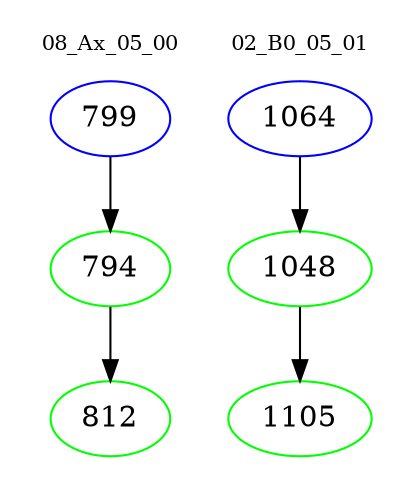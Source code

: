 digraph{
subgraph cluster_0 {
color = white
label = "08_Ax_05_00";
fontsize=10;
T0_799 [label="799", color="blue"]
T0_799 -> T0_794 [color="black"]
T0_794 [label="794", color="green"]
T0_794 -> T0_812 [color="black"]
T0_812 [label="812", color="green"]
}
subgraph cluster_1 {
color = white
label = "02_B0_05_01";
fontsize=10;
T1_1064 [label="1064", color="blue"]
T1_1064 -> T1_1048 [color="black"]
T1_1048 [label="1048", color="green"]
T1_1048 -> T1_1105 [color="black"]
T1_1105 [label="1105", color="green"]
}
}
